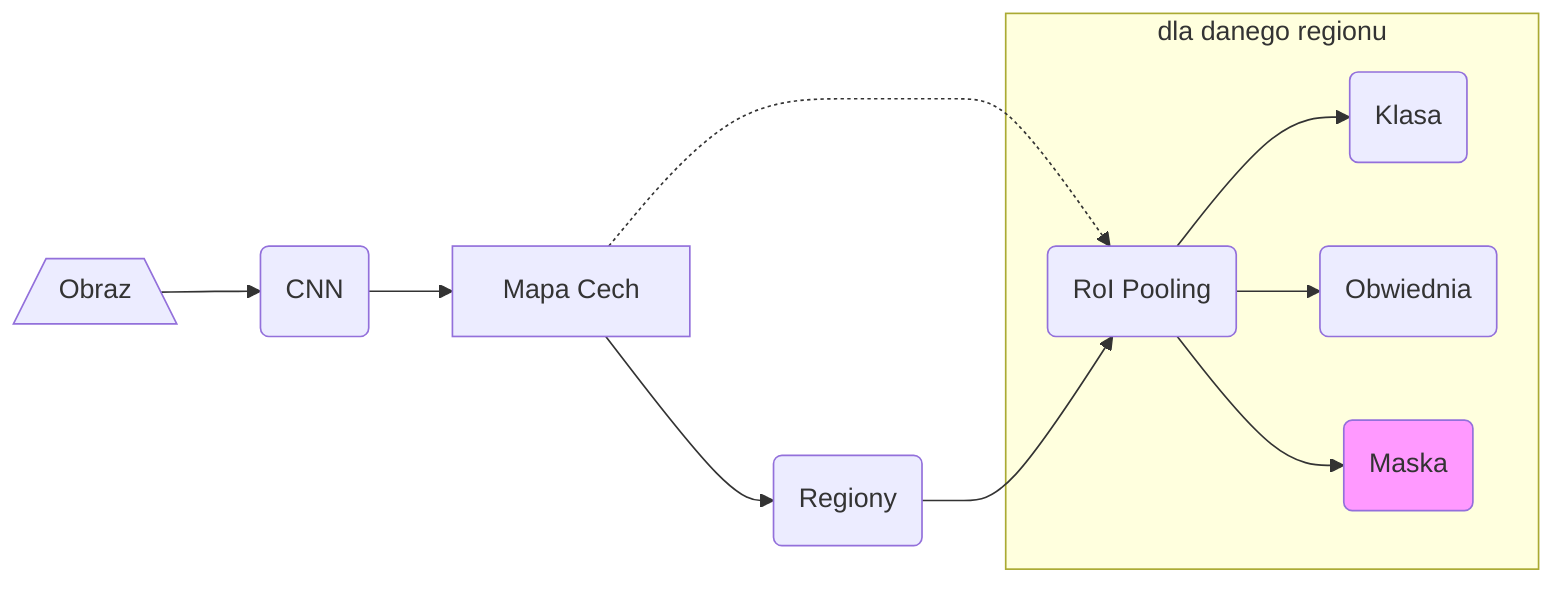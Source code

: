 graph LR

%% ...::: NODES :::...

input[/Obraz\]
cnn(CNN)
feature_map[Mapa Cech]
rpn(Regiony)
roi(RoI Pooling)

clas(Klasa)
bounding_box(Obwiednia)
mask(Maska)

%% ...::: STYLING :::...

%% style input fill:#bddaff,stroke:#4294ff
style mask fill:#f9f

%% ...::: FLOWS :::...

input-->cnn
cnn-->feature_map
feature_map-->rpn

feature_map-.->roi
rpn-->roi
subgraph dla danego regionu
  roi-->clas
  roi-->bounding_box
  roi-->mask
end
